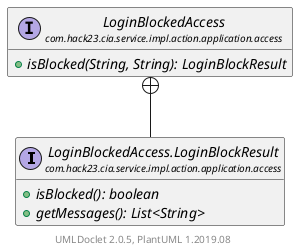 @startuml
    set namespaceSeparator none
    hide empty fields
    hide empty methods

    interface "<size:14>LoginBlockedAccess.LoginBlockResult\n<size:10>com.hack23.cia.service.impl.action.application.access" as com.hack23.cia.service.impl.action.application.access.LoginBlockedAccess.LoginBlockResult [[LoginBlockedAccess.LoginBlockResult.html]] {
        {abstract} +isBlocked(): boolean
        {abstract} +getMessages(): List<String>
    }

    interface "<size:14>LoginBlockedAccess\n<size:10>com.hack23.cia.service.impl.action.application.access" as com.hack23.cia.service.impl.action.application.access.LoginBlockedAccess [[LoginBlockedAccess.html]] {
        {abstract} +isBlocked(String, String): LoginBlockResult
    }

    com.hack23.cia.service.impl.action.application.access.LoginBlockedAccess +-- com.hack23.cia.service.impl.action.application.access.LoginBlockedAccess.LoginBlockResult

    center footer UMLDoclet 2.0.5, PlantUML 1.2019.08
@enduml

